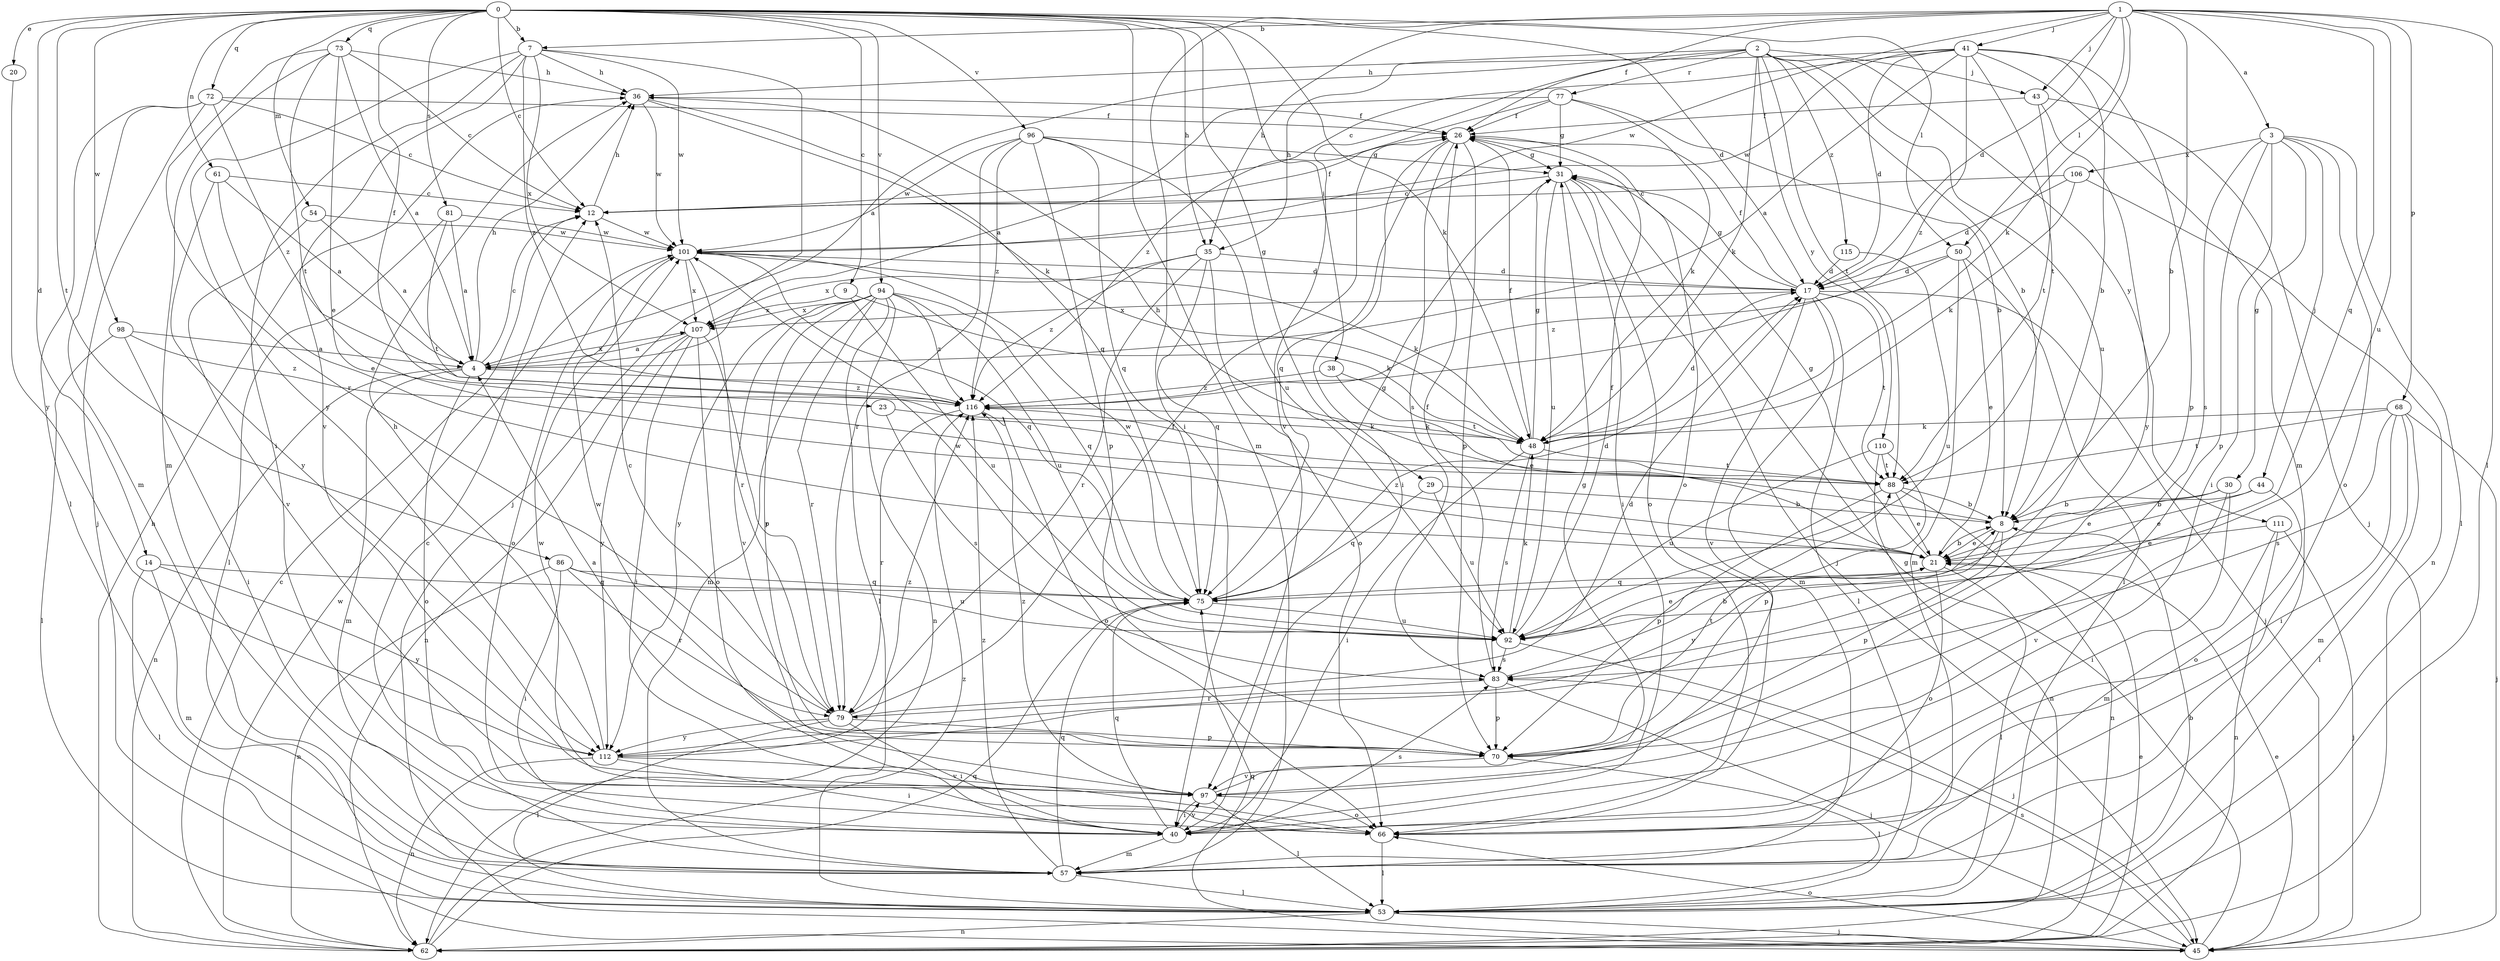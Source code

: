 strict digraph  {
0;
1;
2;
3;
4;
7;
8;
9;
12;
14;
17;
20;
21;
23;
26;
29;
30;
31;
35;
36;
38;
40;
41;
43;
44;
45;
48;
50;
53;
54;
57;
61;
62;
66;
68;
70;
72;
73;
75;
77;
79;
81;
83;
86;
88;
92;
94;
96;
97;
98;
101;
106;
107;
110;
111;
112;
115;
116;
0 -> 7  [label=b];
0 -> 9  [label=c];
0 -> 12  [label=c];
0 -> 14  [label=d];
0 -> 17  [label=d];
0 -> 20  [label=e];
0 -> 23  [label=f];
0 -> 29  [label=g];
0 -> 35  [label=h];
0 -> 38  [label=i];
0 -> 48  [label=k];
0 -> 50  [label=l];
0 -> 54  [label=m];
0 -> 57  [label=m];
0 -> 61  [label=n];
0 -> 72  [label=q];
0 -> 73  [label=q];
0 -> 81  [label=s];
0 -> 86  [label=t];
0 -> 94  [label=v];
0 -> 96  [label=v];
0 -> 98  [label=w];
1 -> 3  [label=a];
1 -> 7  [label=b];
1 -> 8  [label=b];
1 -> 17  [label=d];
1 -> 26  [label=f];
1 -> 35  [label=h];
1 -> 40  [label=i];
1 -> 41  [label=j];
1 -> 43  [label=j];
1 -> 48  [label=k];
1 -> 50  [label=l];
1 -> 53  [label=l];
1 -> 68  [label=p];
1 -> 75  [label=q];
1 -> 92  [label=u];
1 -> 101  [label=w];
2 -> 4  [label=a];
2 -> 8  [label=b];
2 -> 35  [label=h];
2 -> 43  [label=j];
2 -> 48  [label=k];
2 -> 77  [label=r];
2 -> 88  [label=t];
2 -> 92  [label=u];
2 -> 97  [label=v];
2 -> 110  [label=y];
2 -> 111  [label=y];
2 -> 115  [label=z];
3 -> 30  [label=g];
3 -> 40  [label=i];
3 -> 44  [label=j];
3 -> 53  [label=l];
3 -> 66  [label=o];
3 -> 70  [label=p];
3 -> 83  [label=s];
3 -> 106  [label=x];
4 -> 12  [label=c];
4 -> 36  [label=h];
4 -> 57  [label=m];
4 -> 62  [label=n];
4 -> 66  [label=o];
4 -> 107  [label=x];
4 -> 116  [label=z];
7 -> 36  [label=h];
7 -> 40  [label=i];
7 -> 45  [label=j];
7 -> 97  [label=v];
7 -> 101  [label=w];
7 -> 107  [label=x];
7 -> 112  [label=y];
7 -> 116  [label=z];
8 -> 21  [label=e];
8 -> 36  [label=h];
8 -> 70  [label=p];
8 -> 112  [label=y];
9 -> 48  [label=k];
9 -> 92  [label=u];
9 -> 107  [label=x];
12 -> 26  [label=f];
12 -> 36  [label=h];
12 -> 101  [label=w];
14 -> 53  [label=l];
14 -> 57  [label=m];
14 -> 75  [label=q];
14 -> 112  [label=y];
17 -> 26  [label=f];
17 -> 31  [label=g];
17 -> 45  [label=j];
17 -> 53  [label=l];
17 -> 57  [label=m];
17 -> 88  [label=t];
17 -> 97  [label=v];
17 -> 107  [label=x];
20 -> 112  [label=y];
21 -> 8  [label=b];
21 -> 31  [label=g];
21 -> 53  [label=l];
21 -> 66  [label=o];
21 -> 75  [label=q];
21 -> 116  [label=z];
23 -> 48  [label=k];
23 -> 83  [label=s];
26 -> 31  [label=g];
26 -> 40  [label=i];
26 -> 66  [label=o];
26 -> 70  [label=p];
26 -> 75  [label=q];
26 -> 83  [label=s];
29 -> 8  [label=b];
29 -> 75  [label=q];
29 -> 92  [label=u];
30 -> 8  [label=b];
30 -> 21  [label=e];
30 -> 40  [label=i];
30 -> 97  [label=v];
31 -> 12  [label=c];
31 -> 40  [label=i];
31 -> 45  [label=j];
31 -> 66  [label=o];
31 -> 92  [label=u];
35 -> 17  [label=d];
35 -> 66  [label=o];
35 -> 75  [label=q];
35 -> 79  [label=r];
35 -> 107  [label=x];
35 -> 116  [label=z];
36 -> 26  [label=f];
36 -> 48  [label=k];
36 -> 75  [label=q];
36 -> 101  [label=w];
38 -> 21  [label=e];
38 -> 88  [label=t];
38 -> 116  [label=z];
40 -> 57  [label=m];
40 -> 75  [label=q];
40 -> 83  [label=s];
40 -> 97  [label=v];
41 -> 4  [label=a];
41 -> 8  [label=b];
41 -> 12  [label=c];
41 -> 17  [label=d];
41 -> 36  [label=h];
41 -> 57  [label=m];
41 -> 70  [label=p];
41 -> 88  [label=t];
41 -> 101  [label=w];
41 -> 116  [label=z];
43 -> 26  [label=f];
43 -> 45  [label=j];
43 -> 88  [label=t];
43 -> 112  [label=y];
44 -> 8  [label=b];
44 -> 21  [label=e];
44 -> 66  [label=o];
45 -> 21  [label=e];
45 -> 31  [label=g];
45 -> 66  [label=o];
45 -> 75  [label=q];
45 -> 83  [label=s];
48 -> 17  [label=d];
48 -> 26  [label=f];
48 -> 31  [label=g];
48 -> 40  [label=i];
48 -> 83  [label=s];
48 -> 88  [label=t];
50 -> 17  [label=d];
50 -> 21  [label=e];
50 -> 53  [label=l];
50 -> 57  [label=m];
50 -> 116  [label=z];
53 -> 8  [label=b];
53 -> 45  [label=j];
53 -> 62  [label=n];
54 -> 4  [label=a];
54 -> 97  [label=v];
54 -> 101  [label=w];
57 -> 12  [label=c];
57 -> 53  [label=l];
57 -> 75  [label=q];
57 -> 116  [label=z];
61 -> 4  [label=a];
61 -> 12  [label=c];
61 -> 21  [label=e];
61 -> 112  [label=y];
62 -> 12  [label=c];
62 -> 21  [label=e];
62 -> 36  [label=h];
62 -> 75  [label=q];
62 -> 101  [label=w];
62 -> 116  [label=z];
66 -> 53  [label=l];
66 -> 101  [label=w];
68 -> 40  [label=i];
68 -> 45  [label=j];
68 -> 48  [label=k];
68 -> 53  [label=l];
68 -> 57  [label=m];
68 -> 83  [label=s];
68 -> 88  [label=t];
70 -> 4  [label=a];
70 -> 53  [label=l];
70 -> 88  [label=t];
70 -> 97  [label=v];
70 -> 101  [label=w];
72 -> 12  [label=c];
72 -> 26  [label=f];
72 -> 45  [label=j];
72 -> 53  [label=l];
72 -> 57  [label=m];
72 -> 116  [label=z];
73 -> 4  [label=a];
73 -> 12  [label=c];
73 -> 21  [label=e];
73 -> 36  [label=h];
73 -> 57  [label=m];
73 -> 79  [label=r];
73 -> 88  [label=t];
75 -> 17  [label=d];
75 -> 31  [label=g];
75 -> 92  [label=u];
75 -> 101  [label=w];
77 -> 4  [label=a];
77 -> 8  [label=b];
77 -> 26  [label=f];
77 -> 31  [label=g];
77 -> 48  [label=k];
77 -> 116  [label=z];
79 -> 12  [label=c];
79 -> 17  [label=d];
79 -> 26  [label=f];
79 -> 40  [label=i];
79 -> 53  [label=l];
79 -> 70  [label=p];
79 -> 112  [label=y];
81 -> 4  [label=a];
81 -> 53  [label=l];
81 -> 88  [label=t];
81 -> 101  [label=w];
83 -> 8  [label=b];
83 -> 26  [label=f];
83 -> 45  [label=j];
83 -> 70  [label=p];
83 -> 79  [label=r];
86 -> 40  [label=i];
86 -> 62  [label=n];
86 -> 75  [label=q];
86 -> 79  [label=r];
86 -> 92  [label=u];
88 -> 8  [label=b];
88 -> 21  [label=e];
88 -> 62  [label=n];
88 -> 70  [label=p];
92 -> 21  [label=e];
92 -> 26  [label=f];
92 -> 45  [label=j];
92 -> 48  [label=k];
92 -> 83  [label=s];
92 -> 101  [label=w];
94 -> 53  [label=l];
94 -> 57  [label=m];
94 -> 62  [label=n];
94 -> 70  [label=p];
94 -> 75  [label=q];
94 -> 79  [label=r];
94 -> 92  [label=u];
94 -> 97  [label=v];
94 -> 107  [label=x];
94 -> 112  [label=y];
94 -> 116  [label=z];
96 -> 31  [label=g];
96 -> 70  [label=p];
96 -> 75  [label=q];
96 -> 79  [label=r];
96 -> 92  [label=u];
96 -> 101  [label=w];
96 -> 116  [label=z];
97 -> 31  [label=g];
97 -> 40  [label=i];
97 -> 53  [label=l];
97 -> 66  [label=o];
97 -> 116  [label=z];
98 -> 4  [label=a];
98 -> 40  [label=i];
98 -> 53  [label=l];
98 -> 116  [label=z];
101 -> 17  [label=d];
101 -> 48  [label=k];
101 -> 66  [label=o];
101 -> 75  [label=q];
101 -> 79  [label=r];
101 -> 107  [label=x];
106 -> 12  [label=c];
106 -> 17  [label=d];
106 -> 48  [label=k];
106 -> 62  [label=n];
107 -> 4  [label=a];
107 -> 40  [label=i];
107 -> 62  [label=n];
107 -> 66  [label=o];
107 -> 79  [label=r];
107 -> 112  [label=y];
110 -> 62  [label=n];
110 -> 70  [label=p];
110 -> 88  [label=t];
110 -> 92  [label=u];
111 -> 21  [label=e];
111 -> 45  [label=j];
111 -> 57  [label=m];
111 -> 62  [label=n];
112 -> 36  [label=h];
112 -> 40  [label=i];
112 -> 62  [label=n];
112 -> 97  [label=v];
112 -> 116  [label=z];
115 -> 17  [label=d];
115 -> 92  [label=u];
116 -> 48  [label=k];
116 -> 66  [label=o];
116 -> 79  [label=r];
}
